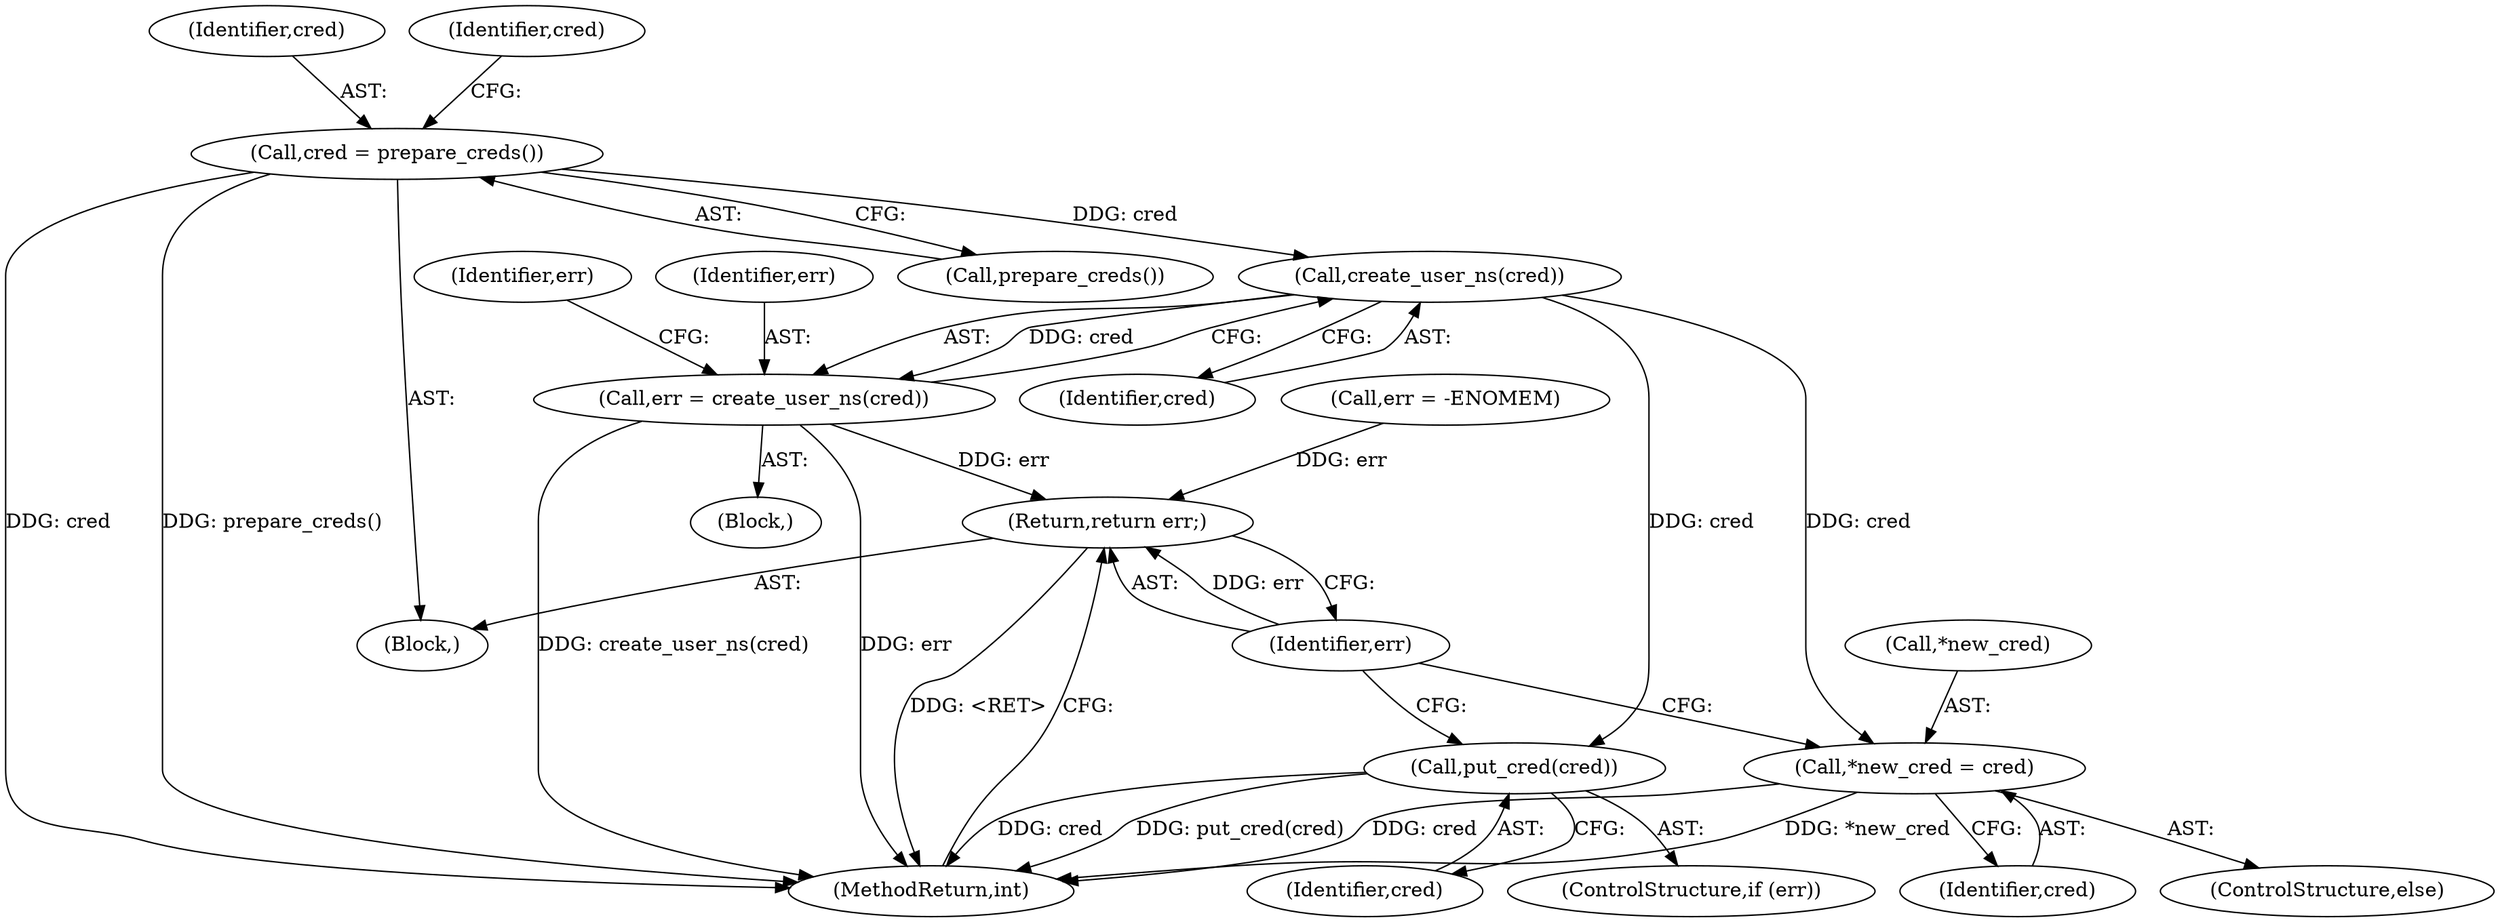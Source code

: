 digraph "0_linux_6160968cee8b90a5dd95318d716e31d7775c4ef3@API" {
"1000125" [label="(Call,create_user_ns(cred))"];
"1000117" [label="(Call,cred = prepare_creds())"];
"1000123" [label="(Call,err = create_user_ns(cred))"];
"1000136" [label="(Return,return err;)"];
"1000129" [label="(Call,put_cred(cred))"];
"1000132" [label="(Call,*new_cred = cred)"];
"1000128" [label="(Identifier,err)"];
"1000135" [label="(Identifier,cred)"];
"1000138" [label="(MethodReturn,int)"];
"1000117" [label="(Call,cred = prepare_creds())"];
"1000119" [label="(Call,prepare_creds())"];
"1000122" [label="(Block,)"];
"1000125" [label="(Call,create_user_ns(cred))"];
"1000131" [label="(ControlStructure,else)"];
"1000137" [label="(Identifier,err)"];
"1000127" [label="(ControlStructure,if (err))"];
"1000118" [label="(Identifier,cred)"];
"1000132" [label="(Call,*new_cred = cred)"];
"1000121" [label="(Identifier,cred)"];
"1000106" [label="(Call,err = -ENOMEM)"];
"1000123" [label="(Call,err = create_user_ns(cred))"];
"1000133" [label="(Call,*new_cred)"];
"1000103" [label="(Block,)"];
"1000136" [label="(Return,return err;)"];
"1000124" [label="(Identifier,err)"];
"1000129" [label="(Call,put_cred(cred))"];
"1000126" [label="(Identifier,cred)"];
"1000130" [label="(Identifier,cred)"];
"1000125" -> "1000123"  [label="AST: "];
"1000125" -> "1000126"  [label="CFG: "];
"1000126" -> "1000125"  [label="AST: "];
"1000123" -> "1000125"  [label="CFG: "];
"1000125" -> "1000123"  [label="DDG: cred"];
"1000117" -> "1000125"  [label="DDG: cred"];
"1000125" -> "1000129"  [label="DDG: cred"];
"1000125" -> "1000132"  [label="DDG: cred"];
"1000117" -> "1000103"  [label="AST: "];
"1000117" -> "1000119"  [label="CFG: "];
"1000118" -> "1000117"  [label="AST: "];
"1000119" -> "1000117"  [label="AST: "];
"1000121" -> "1000117"  [label="CFG: "];
"1000117" -> "1000138"  [label="DDG: cred"];
"1000117" -> "1000138"  [label="DDG: prepare_creds()"];
"1000123" -> "1000122"  [label="AST: "];
"1000124" -> "1000123"  [label="AST: "];
"1000128" -> "1000123"  [label="CFG: "];
"1000123" -> "1000138"  [label="DDG: create_user_ns(cred)"];
"1000123" -> "1000138"  [label="DDG: err"];
"1000123" -> "1000136"  [label="DDG: err"];
"1000136" -> "1000103"  [label="AST: "];
"1000136" -> "1000137"  [label="CFG: "];
"1000137" -> "1000136"  [label="AST: "];
"1000138" -> "1000136"  [label="CFG: "];
"1000136" -> "1000138"  [label="DDG: <RET>"];
"1000137" -> "1000136"  [label="DDG: err"];
"1000106" -> "1000136"  [label="DDG: err"];
"1000129" -> "1000127"  [label="AST: "];
"1000129" -> "1000130"  [label="CFG: "];
"1000130" -> "1000129"  [label="AST: "];
"1000137" -> "1000129"  [label="CFG: "];
"1000129" -> "1000138"  [label="DDG: cred"];
"1000129" -> "1000138"  [label="DDG: put_cred(cred)"];
"1000132" -> "1000131"  [label="AST: "];
"1000132" -> "1000135"  [label="CFG: "];
"1000133" -> "1000132"  [label="AST: "];
"1000135" -> "1000132"  [label="AST: "];
"1000137" -> "1000132"  [label="CFG: "];
"1000132" -> "1000138"  [label="DDG: *new_cred"];
"1000132" -> "1000138"  [label="DDG: cred"];
}
